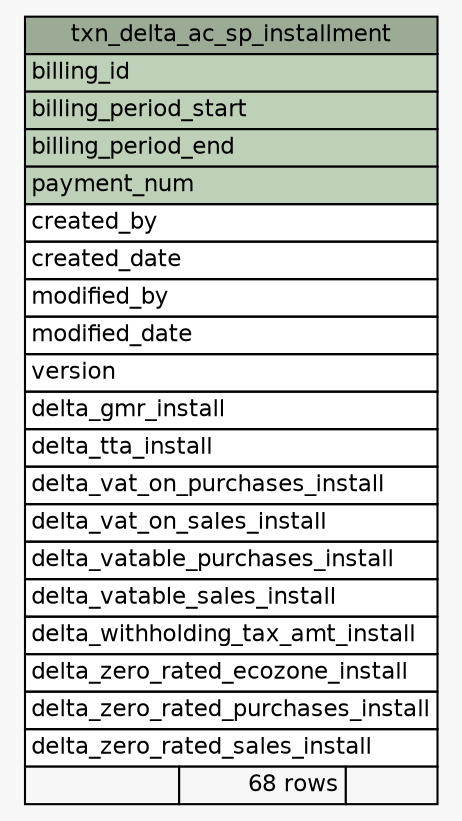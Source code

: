// dot 2.36.0 on Mac OS X 10.12.6
// SchemaSpy rev 590
digraph "txn_delta_ac_sp_installment" {
  graph [
    rankdir="RL"
    bgcolor="#f7f7f7"
    nodesep="0.18"
    ranksep="0.46"
    fontname="Helvetica"
    fontsize="11"
  ];
  node [
    fontname="Helvetica"
    fontsize="11"
    shape="plaintext"
  ];
  edge [
    arrowsize="0.8"
  ];
  "txn_delta_ac_sp_installment" [
    label=<
    <TABLE BORDER="0" CELLBORDER="1" CELLSPACING="0" BGCOLOR="#ffffff">
      <TR><TD COLSPAN="3" BGCOLOR="#9bab96" ALIGN="CENTER">txn_delta_ac_sp_installment</TD></TR>
      <TR><TD PORT="billing_id" COLSPAN="3" BGCOLOR="#bed1b8" ALIGN="LEFT">billing_id</TD></TR>
      <TR><TD PORT="billing_period_start" COLSPAN="3" BGCOLOR="#bed1b8" ALIGN="LEFT">billing_period_start</TD></TR>
      <TR><TD PORT="billing_period_end" COLSPAN="3" BGCOLOR="#bed1b8" ALIGN="LEFT">billing_period_end</TD></TR>
      <TR><TD PORT="payment_num" COLSPAN="3" BGCOLOR="#bed1b8" ALIGN="LEFT">payment_num</TD></TR>
      <TR><TD PORT="created_by" COLSPAN="3" ALIGN="LEFT">created_by</TD></TR>
      <TR><TD PORT="created_date" COLSPAN="3" ALIGN="LEFT">created_date</TD></TR>
      <TR><TD PORT="modified_by" COLSPAN="3" ALIGN="LEFT">modified_by</TD></TR>
      <TR><TD PORT="modified_date" COLSPAN="3" ALIGN="LEFT">modified_date</TD></TR>
      <TR><TD PORT="version" COLSPAN="3" ALIGN="LEFT">version</TD></TR>
      <TR><TD PORT="delta_gmr_install" COLSPAN="3" ALIGN="LEFT">delta_gmr_install</TD></TR>
      <TR><TD PORT="delta_tta_install" COLSPAN="3" ALIGN="LEFT">delta_tta_install</TD></TR>
      <TR><TD PORT="delta_vat_on_purchases_install" COLSPAN="3" ALIGN="LEFT">delta_vat_on_purchases_install</TD></TR>
      <TR><TD PORT="delta_vat_on_sales_install" COLSPAN="3" ALIGN="LEFT">delta_vat_on_sales_install</TD></TR>
      <TR><TD PORT="delta_vatable_purchases_install" COLSPAN="3" ALIGN="LEFT">delta_vatable_purchases_install</TD></TR>
      <TR><TD PORT="delta_vatable_sales_install" COLSPAN="3" ALIGN="LEFT">delta_vatable_sales_install</TD></TR>
      <TR><TD PORT="delta_withholding_tax_amt_install" COLSPAN="3" ALIGN="LEFT">delta_withholding_tax_amt_install</TD></TR>
      <TR><TD PORT="delta_zero_rated_ecozone_install" COLSPAN="3" ALIGN="LEFT">delta_zero_rated_ecozone_install</TD></TR>
      <TR><TD PORT="delta_zero_rated_purchases_install" COLSPAN="3" ALIGN="LEFT">delta_zero_rated_purchases_install</TD></TR>
      <TR><TD PORT="delta_zero_rated_sales_install" COLSPAN="3" ALIGN="LEFT">delta_zero_rated_sales_install</TD></TR>
      <TR><TD ALIGN="LEFT" BGCOLOR="#f7f7f7">  </TD><TD ALIGN="RIGHT" BGCOLOR="#f7f7f7">68 rows</TD><TD ALIGN="RIGHT" BGCOLOR="#f7f7f7">  </TD></TR>
    </TABLE>>
    URL="tables/txn_delta_ac_sp_installment.html"
    tooltip="txn_delta_ac_sp_installment"
  ];
}
